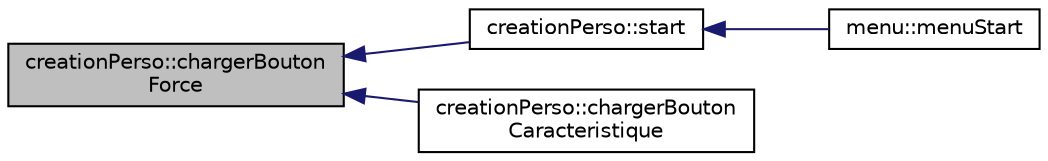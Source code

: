 digraph "creationPerso::chargerBoutonForce"
{
  edge [fontname="Helvetica",fontsize="10",labelfontname="Helvetica",labelfontsize="10"];
  node [fontname="Helvetica",fontsize="10",shape=record];
  rankdir="LR";
  Node30 [label="creationPerso::chargerBouton\lForce",height=0.2,width=0.4,color="black", fillcolor="grey75", style="filled", fontcolor="black"];
  Node30 -> Node31 [dir="back",color="midnightblue",fontsize="10",style="solid",fontname="Helvetica"];
  Node31 [label="creationPerso::start",height=0.2,width=0.4,color="black", fillcolor="white", style="filled",URL="$classcreation_perso.html#abb820eec1f9ab02fb303926d50751f46",tooltip="lance le questionnaire "];
  Node31 -> Node32 [dir="back",color="midnightblue",fontsize="10",style="solid",fontname="Helvetica"];
  Node32 [label="menu::menuStart",height=0.2,width=0.4,color="black", fillcolor="white", style="filled",URL="$classmenu.html#a0f6aa4e91d4c67fdb426e9d44d9ed177",tooltip="lance le menu "];
  Node30 -> Node33 [dir="back",color="midnightblue",fontsize="10",style="solid",fontname="Helvetica"];
  Node33 [label="creationPerso::chargerBouton\lCaracteristique",height=0.2,width=0.4,color="black", fillcolor="white", style="filled",URL="$classcreation_perso.html#a67df3ef2ac574cf22c7cd5c5cc3ed70b",tooltip="genere tout les boutons de metier "];
}

